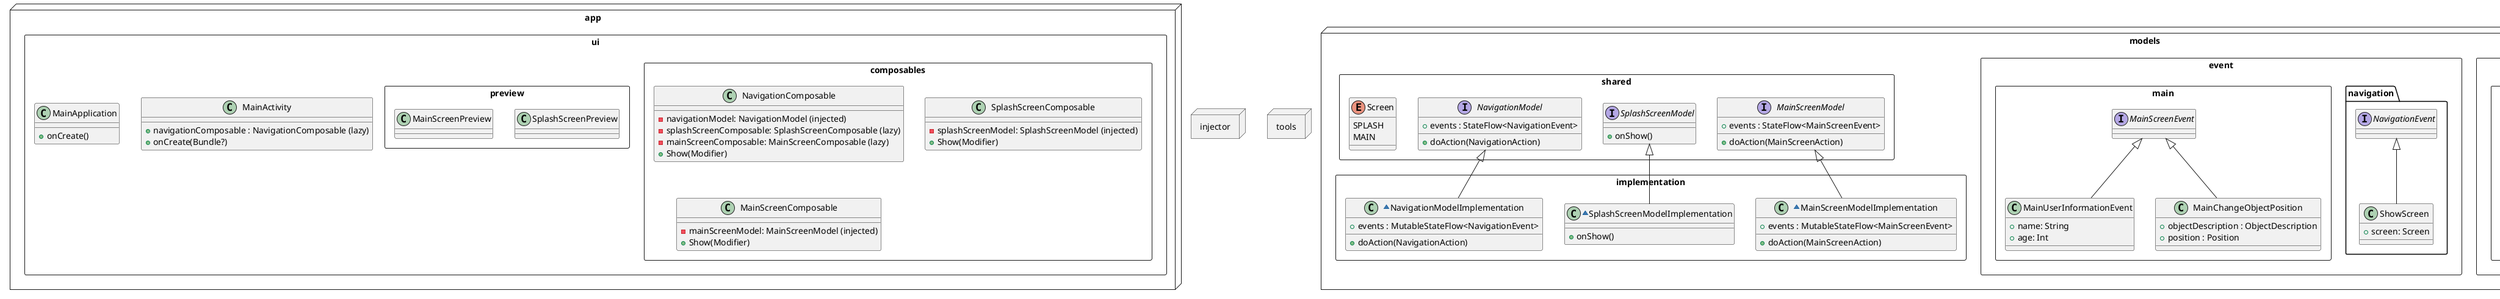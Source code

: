 @startuml
'https://plantuml.com/class-diagram

package "app" <<Node>> {
    package "ui" <<Rectangle>> {
        package "composables" <<Rectangle>> {
            Class "NavigationComposable" {
                - navigationModel: NavigationModel (injected)
                - splashScreenComposable: SplashScreenComposable (lazy)
                - mainScreenComposable: MainScreenComposable (lazy)
                + Show(Modifier)
            }
            Class "SplashScreenComposable" {
                - splashScreenModel: SplashScreenModel (injected)
                + Show(Modifier)
            }
            Class "MainScreenComposable" {
                - mainScreenModel: MainScreenModel (injected)
                + Show(Modifier)
            }
        }
        package "preview" <<Rectangle>> {
            Class "SplashScreenPreview"
            Class "MainScreenPreview"
        }
        Class MainActivity {
            + navigationComposable : NavigationComposable (lazy)
            + onCreate(Bundle?)
        }
        Class MainApplication {
            + onCreate()
        }
    }
}

package "models" <<Node>> {
    package "actions" <<Rectangle>> {
        package "navigation" {
            Interface "NavigationAction"
            Class "NavigateTo"  {
                + screen: Screen
            }
        }
        package "main" <<Rectangle>> {
            Interface "MainScreenAction"

            Class "MainUserInformation" {
                + name: String
                + age: Int
            }

            Class MainNewGame

            Class MainLoadGame
        }
    }

    package event <<Rectangle>> {
       package "navigation" {
            Interface "NavigationEvent"
            Class "ShowScreen" {
                + screen: Screen
            }
        }
        package main <<Rectangle>> {
            Interface "MainScreenEvent"
            Class "MainUserInformationEvent" {
                + name: String
                + age: Int
            }
            Class MainChangeObjectPosition {
                + objectDescription : ObjectDescription
                + position : Position
            }
        }
    }

    package "shared" <<Rectangle>> {
        enum "Screen" {
            SPLASH
            MAIN
        }

        Interface "NavigationModel" {
            + events : StateFlow<NavigationEvent>
            + doAction(NavigationAction)
        }

        Interface "SplashScreenModel" {
            + onShow()
        }

        Interface "MainScreenModel" {
            + events : StateFlow<MainScreenEvent>
            + doAction(MainScreenAction)
        }
    }

    package implementation <<Rectangle>> {
        ~Class "NavigationModelImplementation" {
            + events : MutableStateFlow<NavigationEvent>
            + doAction(NavigationAction)
        }

        ~Class "SplashScreenModelImplementation" {
            + onShow()
        }

        ~Class "MainScreenModelImplementation" {
            + events : MutableStateFlow<MainScreenEvent>
            + doAction(MainScreenAction)
        }
    }
}

package "data" <<Node>> {
    package "actions" <<Rectangle>> {
    }
    package "events" <<Rectangle>> {
    }
    package shared <<Rectangle>> {
    }
    package implementation <<Rectangle>> {
    }
}

package "network" <<Node>> {
    package "actions" <<Rectangle>> {
    }
    package "events" <<Rectangle>> {
    }
    package shared <<Rectangle>> {
    }
    package implementation <<Rectangle>> {
    }
}

package "injector" <<Node>> {

}

package "tools" <<Node>> {

}

NavigationAction <|-- NavigateTo

MainScreenAction <|-- MainUserInformation
MainScreenAction <|-- MainNewGame
MainScreenAction <|-- MainLoadGame

NavigationEvent <|-- ShowScreen

MainScreenEvent <|-- MainUserInformationEvent
MainScreenEvent <|-- MainChangeObjectPosition

NavigationModelImplementation -up-|> NavigationModel
SplashScreenModelImplementation -up-|> SplashScreenModel
MainScreenModelImplementation -up-|> MainScreenModel

@enduml